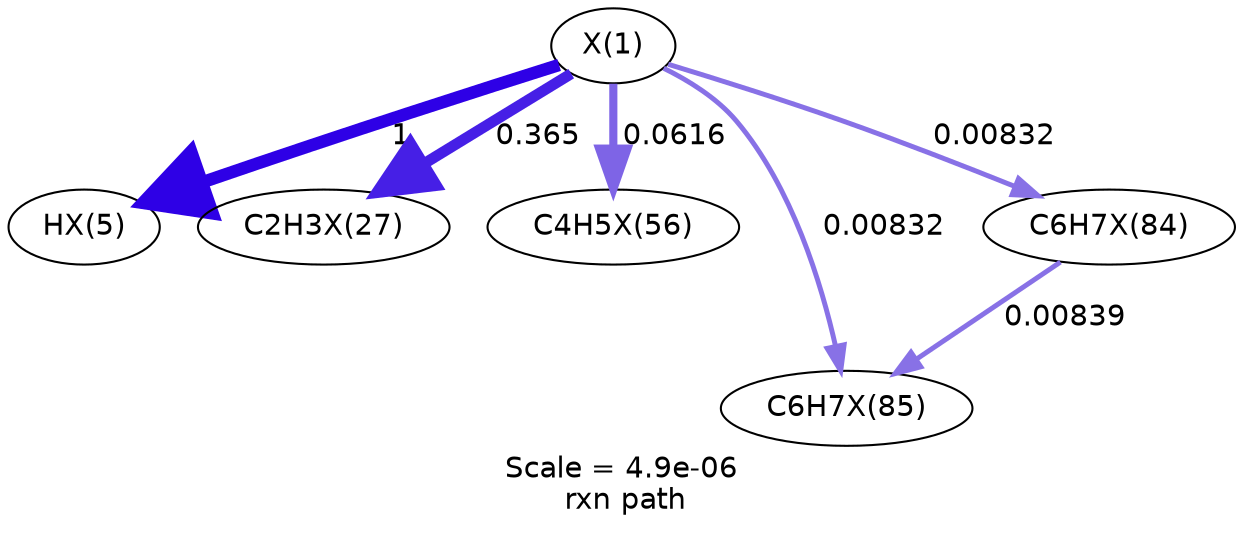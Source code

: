 digraph reaction_paths {
center=1;
s33 -> s34[fontname="Helvetica", style="setlinewidth(6)", arrowsize=3, color="0.7, 1.5, 0.9"
, label=" 1"];
s33 -> s35[fontname="Helvetica", style="setlinewidth(5.24)", arrowsize=2.62, color="0.7, 0.865, 0.9"
, label=" 0.365"];
s33 -> s46[fontname="Helvetica", style="setlinewidth(3.9)", arrowsize=1.95, color="0.7, 0.562, 0.9"
, label=" 0.0616"];
s33 -> s49[fontname="Helvetica", style="setlinewidth(2.38)", arrowsize=1.19, color="0.7, 0.508, 0.9"
, label=" 0.00832"];
s33 -> s48[fontname="Helvetica", style="setlinewidth(2.38)", arrowsize=1.19, color="0.7, 0.508, 0.9"
, label=" 0.00832"];
s48 -> s49[fontname="Helvetica", style="setlinewidth(2.39)", arrowsize=1.2, color="0.7, 0.508, 0.9"
, label=" 0.00839"];
s33 [ fontname="Helvetica", label="X(1)"];
s34 [ fontname="Helvetica", label="HX(5)"];
s35 [ fontname="Helvetica", label="C2H3X(27)"];
s46 [ fontname="Helvetica", label="C4H5X(56)"];
s48 [ fontname="Helvetica", label="C6H7X(84)"];
s49 [ fontname="Helvetica", label="C6H7X(85)"];
 label = "Scale = 4.9e-06\l rxn path";
 fontname = "Helvetica";
}
